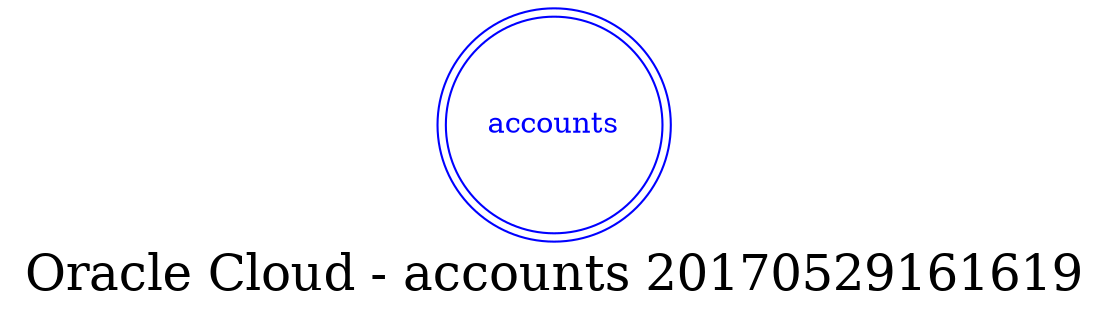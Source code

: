 digraph LexiconGraph {
graph[label="Oracle Cloud - accounts 20170529161619", fontsize=24]
splines=true
"accounts" [color=blue, fontcolor=blue, shape=doublecircle]
}
